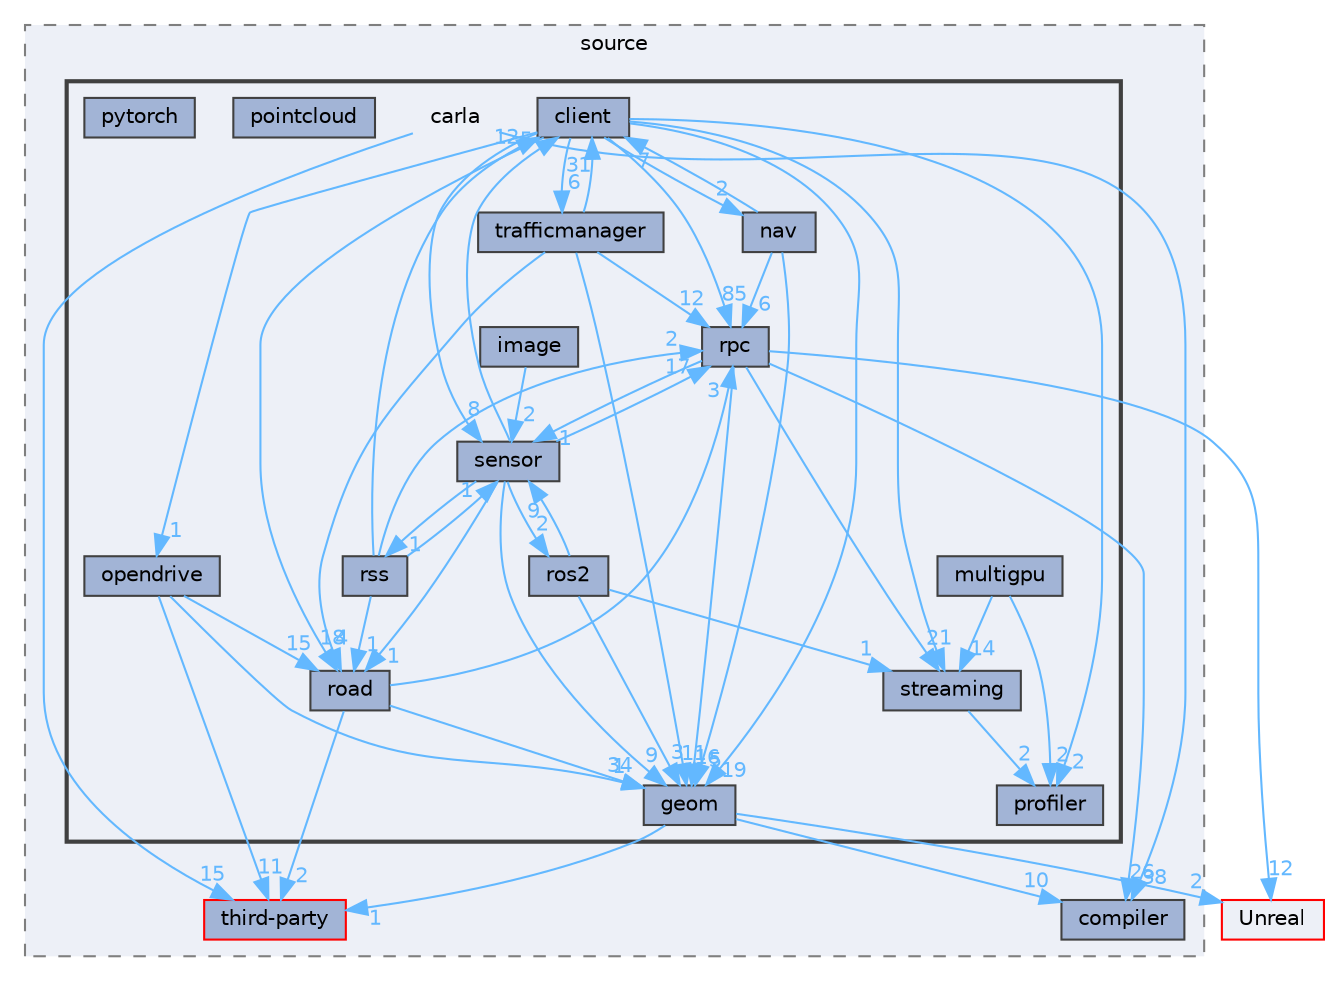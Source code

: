 digraph "carla"
{
 // INTERACTIVE_SVG=YES
 // LATEX_PDF_SIZE
  bgcolor="transparent";
  edge [fontname=Helvetica,fontsize=10,labelfontname=Helvetica,labelfontsize=10];
  node [fontname=Helvetica,fontsize=10,shape=box,height=0.2,width=0.4];
  compound=true
  subgraph clusterdir_b9166249188ce33115fd7d5eed1849f2 {
    graph [ bgcolor="#edf0f7", pencolor="grey50", label="source", fontname=Helvetica,fontsize=10 style="filled,dashed", URL="dir_b9166249188ce33115fd7d5eed1849f2.html",tooltip=""]
  dir_34055573afe2015eca69f034a188d4ce [label="compiler", fillcolor="#a2b4d6", color="grey25", style="filled", URL="dir_34055573afe2015eca69f034a188d4ce.html",tooltip=""];
  dir_cb41432ea01ddbb1240623c7c0fff85f [label="third-party", fillcolor="#a2b4d6", color="red", style="filled", URL="dir_cb41432ea01ddbb1240623c7c0fff85f.html",tooltip=""];
  subgraph clusterdir_b14cdd661f9a7048a44f1771cd402401 {
    graph [ bgcolor="#edf0f7", pencolor="grey25", label="", fontname=Helvetica,fontsize=10 style="filled,bold", URL="dir_b14cdd661f9a7048a44f1771cd402401.html",tooltip=""]
    dir_b14cdd661f9a7048a44f1771cd402401 [shape=plaintext, label="carla"];
  dir_64d7bb605f27024d49af86070bd3f0b6 [label="client", fillcolor="#a2b4d6", color="grey25", style="filled", URL="dir_64d7bb605f27024d49af86070bd3f0b6.html",tooltip=""];
  dir_8b032d9d353dba85c86dc5364d785bbe [label="geom", fillcolor="#a2b4d6", color="grey25", style="filled", URL="dir_8b032d9d353dba85c86dc5364d785bbe.html",tooltip=""];
  dir_f5e43f88654384cf885b20b39b543425 [label="image", fillcolor="#a2b4d6", color="grey25", style="filled", URL="dir_f5e43f88654384cf885b20b39b543425.html",tooltip=""];
  dir_a2af28fa3ae0e0a62585ff5a8c898ebe [label="multigpu", fillcolor="#a2b4d6", color="grey25", style="filled", URL="dir_a2af28fa3ae0e0a62585ff5a8c898ebe.html",tooltip=""];
  dir_ad0f87b2245230d21b267626b2c7750a [label="nav", fillcolor="#a2b4d6", color="grey25", style="filled", URL="dir_ad0f87b2245230d21b267626b2c7750a.html",tooltip=""];
  dir_a02f1db122f1bf0661014bee93740912 [label="opendrive", fillcolor="#a2b4d6", color="grey25", style="filled", URL="dir_a02f1db122f1bf0661014bee93740912.html",tooltip=""];
  dir_ba5554cd20e2d3b81742218af28f1632 [label="pointcloud", fillcolor="#a2b4d6", color="grey25", style="filled", URL="dir_ba5554cd20e2d3b81742218af28f1632.html",tooltip=""];
  dir_a44fab28cda52915bea048e19f74f82b [label="profiler", fillcolor="#a2b4d6", color="grey25", style="filled", URL="dir_a44fab28cda52915bea048e19f74f82b.html",tooltip=""];
  dir_1d6fac9cb22f8ab199e8be0190976796 [label="pytorch", fillcolor="#a2b4d6", color="grey25", style="filled", URL="dir_1d6fac9cb22f8ab199e8be0190976796.html",tooltip=""];
  dir_8afc3b5d71d319c27bc8bd38d925daae [label="road", fillcolor="#a2b4d6", color="grey25", style="filled", URL="dir_8afc3b5d71d319c27bc8bd38d925daae.html",tooltip=""];
  dir_087ce8304d10c4897e4acbeac1a6fcc8 [label="ros2", fillcolor="#a2b4d6", color="grey25", style="filled", URL="dir_087ce8304d10c4897e4acbeac1a6fcc8.html",tooltip=""];
  dir_83201f30ace02cdf218980110872f8a7 [label="rpc", fillcolor="#a2b4d6", color="grey25", style="filled", URL="dir_83201f30ace02cdf218980110872f8a7.html",tooltip=""];
  dir_4ec6c576fb70278fb3ee02e044838f82 [label="rss", fillcolor="#a2b4d6", color="grey25", style="filled", URL="dir_4ec6c576fb70278fb3ee02e044838f82.html",tooltip=""];
  dir_8b842c0ad24262c95de16c440fd51527 [label="sensor", fillcolor="#a2b4d6", color="grey25", style="filled", URL="dir_8b842c0ad24262c95de16c440fd51527.html",tooltip=""];
  dir_6d1a5b6c73cd09063239376f47f02d88 [label="streaming", fillcolor="#a2b4d6", color="grey25", style="filled", URL="dir_6d1a5b6c73cd09063239376f47f02d88.html",tooltip=""];
  dir_a8dbe3691941680fc0b6dad001059c22 [label="trafficmanager", fillcolor="#a2b4d6", color="grey25", style="filled", URL="dir_a8dbe3691941680fc0b6dad001059c22.html",tooltip=""];
  }
  }
  dir_2d15d0715a2692171bd03ed14a4a79af [label="Unreal", fillcolor="#edf0f7", color="red", style="filled", URL="dir_2d15d0715a2692171bd03ed14a4a79af.html",tooltip=""];
  dir_b14cdd661f9a7048a44f1771cd402401->dir_34055573afe2015eca69f034a188d4ce [headlabel="38", labeldistance=1.5 headhref="dir_000005_000012.html" href="dir_000005_000012.html" color="steelblue1" fontcolor="steelblue1"];
  dir_b14cdd661f9a7048a44f1771cd402401->dir_cb41432ea01ddbb1240623c7c0fff85f [headlabel="15", labeldistance=1.5 headhref="dir_000005_000061.html" href="dir_000005_000061.html" color="steelblue1" fontcolor="steelblue1"];
  dir_64d7bb605f27024d49af86070bd3f0b6->dir_83201f30ace02cdf218980110872f8a7 [headlabel="85", labeldistance=1.5 headhref="dir_000008_000045.html" href="dir_000008_000045.html" color="steelblue1" fontcolor="steelblue1"];
  dir_64d7bb605f27024d49af86070bd3f0b6->dir_8afc3b5d71d319c27bc8bd38d925daae [headlabel="18", labeldistance=1.5 headhref="dir_000008_000043.html" href="dir_000008_000043.html" color="steelblue1" fontcolor="steelblue1"];
  dir_64d7bb605f27024d49af86070bd3f0b6->dir_8b032d9d353dba85c86dc5364d785bbe [headlabel="19", labeldistance=1.5 headhref="dir_000008_000018.html" href="dir_000008_000018.html" color="steelblue1" fontcolor="steelblue1"];
  dir_64d7bb605f27024d49af86070bd3f0b6->dir_8b842c0ad24262c95de16c440fd51527 [headlabel="8", labeldistance=1.5 headhref="dir_000008_000049.html" href="dir_000008_000049.html" color="steelblue1" fontcolor="steelblue1"];
  dir_64d7bb605f27024d49af86070bd3f0b6->dir_a02f1db122f1bf0661014bee93740912 [headlabel="1", labeldistance=1.5 headhref="dir_000008_000034.html" href="dir_000008_000034.html" color="steelblue1" fontcolor="steelblue1"];
  dir_64d7bb605f27024d49af86070bd3f0b6->dir_a44fab28cda52915bea048e19f74f82b [headlabel="2", labeldistance=1.5 headhref="dir_000008_000038.html" href="dir_000008_000038.html" color="steelblue1" fontcolor="steelblue1"];
  dir_64d7bb605f27024d49af86070bd3f0b6->dir_a8dbe3691941680fc0b6dad001059c22 [headlabel="6", labeldistance=1.5 headhref="dir_000008_000063.html" href="dir_000008_000063.html" color="steelblue1" fontcolor="steelblue1"];
  dir_64d7bb605f27024d49af86070bd3f0b6->dir_6d1a5b6c73cd09063239376f47f02d88 [headlabel="1", labeldistance=1.5 headhref="dir_000008_000057.html" href="dir_000008_000057.html" color="steelblue1" fontcolor="steelblue1"];
  dir_64d7bb605f27024d49af86070bd3f0b6->dir_ad0f87b2245230d21b267626b2c7750a [headlabel="2", labeldistance=1.5 headhref="dir_000008_000030.html" href="dir_000008_000030.html" color="steelblue1" fontcolor="steelblue1"];
  dir_8b032d9d353dba85c86dc5364d785bbe->dir_2d15d0715a2692171bd03ed14a4a79af [headlabel="2", labeldistance=1.5 headhref="dir_000018_000067.html" href="dir_000018_000067.html" color="steelblue1" fontcolor="steelblue1"];
  dir_8b032d9d353dba85c86dc5364d785bbe->dir_34055573afe2015eca69f034a188d4ce [headlabel="10", labeldistance=1.5 headhref="dir_000018_000012.html" href="dir_000018_000012.html" color="steelblue1" fontcolor="steelblue1"];
  dir_8b032d9d353dba85c86dc5364d785bbe->dir_cb41432ea01ddbb1240623c7c0fff85f [headlabel="1", labeldistance=1.5 headhref="dir_000018_000061.html" href="dir_000018_000061.html" color="steelblue1" fontcolor="steelblue1"];
  dir_f5e43f88654384cf885b20b39b543425->dir_8b842c0ad24262c95de16c440fd51527 [headlabel="2", labeldistance=1.5 headhref="dir_000019_000049.html" href="dir_000019_000049.html" color="steelblue1" fontcolor="steelblue1"];
  dir_a2af28fa3ae0e0a62585ff5a8c898ebe->dir_6d1a5b6c73cd09063239376f47f02d88 [headlabel="14", labeldistance=1.5 headhref="dir_000029_000057.html" href="dir_000029_000057.html" color="steelblue1" fontcolor="steelblue1"];
  dir_a2af28fa3ae0e0a62585ff5a8c898ebe->dir_a44fab28cda52915bea048e19f74f82b [headlabel="2", labeldistance=1.5 headhref="dir_000029_000038.html" href="dir_000029_000038.html" color="steelblue1" fontcolor="steelblue1"];
  dir_ad0f87b2245230d21b267626b2c7750a->dir_64d7bb605f27024d49af86070bd3f0b6 [headlabel="7", labeldistance=1.5 headhref="dir_000030_000008.html" href="dir_000030_000008.html" color="steelblue1" fontcolor="steelblue1"];
  dir_ad0f87b2245230d21b267626b2c7750a->dir_83201f30ace02cdf218980110872f8a7 [headlabel="6", labeldistance=1.5 headhref="dir_000030_000045.html" href="dir_000030_000045.html" color="steelblue1" fontcolor="steelblue1"];
  dir_ad0f87b2245230d21b267626b2c7750a->dir_8b032d9d353dba85c86dc5364d785bbe [headlabel="5", labeldistance=1.5 headhref="dir_000030_000018.html" href="dir_000030_000018.html" color="steelblue1" fontcolor="steelblue1"];
  dir_a02f1db122f1bf0661014bee93740912->dir_8afc3b5d71d319c27bc8bd38d925daae [headlabel="15", labeldistance=1.5 headhref="dir_000034_000043.html" href="dir_000034_000043.html" color="steelblue1" fontcolor="steelblue1"];
  dir_a02f1db122f1bf0661014bee93740912->dir_cb41432ea01ddbb1240623c7c0fff85f [headlabel="11", labeldistance=1.5 headhref="dir_000034_000061.html" href="dir_000034_000061.html" color="steelblue1" fontcolor="steelblue1"];
  dir_a02f1db122f1bf0661014bee93740912->dir_8b032d9d353dba85c86dc5364d785bbe [headlabel="1", labeldistance=1.5 headhref="dir_000034_000018.html" href="dir_000034_000018.html" color="steelblue1" fontcolor="steelblue1"];
  dir_8afc3b5d71d319c27bc8bd38d925daae->dir_83201f30ace02cdf218980110872f8a7 [headlabel="3", labeldistance=1.5 headhref="dir_000043_000045.html" href="dir_000043_000045.html" color="steelblue1" fontcolor="steelblue1"];
  dir_8afc3b5d71d319c27bc8bd38d925daae->dir_8b032d9d353dba85c86dc5364d785bbe [headlabel="34", labeldistance=1.5 headhref="dir_000043_000018.html" href="dir_000043_000018.html" color="steelblue1" fontcolor="steelblue1"];
  dir_8afc3b5d71d319c27bc8bd38d925daae->dir_cb41432ea01ddbb1240623c7c0fff85f [headlabel="2", labeldistance=1.5 headhref="dir_000043_000061.html" href="dir_000043_000061.html" color="steelblue1" fontcolor="steelblue1"];
  dir_087ce8304d10c4897e4acbeac1a6fcc8->dir_6d1a5b6c73cd09063239376f47f02d88 [headlabel="1", labeldistance=1.5 headhref="dir_000044_000057.html" href="dir_000044_000057.html" color="steelblue1" fontcolor="steelblue1"];
  dir_087ce8304d10c4897e4acbeac1a6fcc8->dir_8b032d9d353dba85c86dc5364d785bbe [headlabel="3", labeldistance=1.5 headhref="dir_000044_000018.html" href="dir_000044_000018.html" color="steelblue1" fontcolor="steelblue1"];
  dir_087ce8304d10c4897e4acbeac1a6fcc8->dir_8b842c0ad24262c95de16c440fd51527 [headlabel="9", labeldistance=1.5 headhref="dir_000044_000049.html" href="dir_000044_000049.html" color="steelblue1" fontcolor="steelblue1"];
  dir_83201f30ace02cdf218980110872f8a7->dir_2d15d0715a2692171bd03ed14a4a79af [headlabel="12", labeldistance=1.5 headhref="dir_000045_000067.html" href="dir_000045_000067.html" color="steelblue1" fontcolor="steelblue1"];
  dir_83201f30ace02cdf218980110872f8a7->dir_34055573afe2015eca69f034a188d4ce [headlabel="26", labeldistance=1.5 headhref="dir_000045_000012.html" href="dir_000045_000012.html" color="steelblue1" fontcolor="steelblue1"];
  dir_83201f30ace02cdf218980110872f8a7->dir_6d1a5b6c73cd09063239376f47f02d88 [headlabel="2", labeldistance=1.5 headhref="dir_000045_000057.html" href="dir_000045_000057.html" color="steelblue1" fontcolor="steelblue1"];
  dir_83201f30ace02cdf218980110872f8a7->dir_8b032d9d353dba85c86dc5364d785bbe [headlabel="16", labeldistance=1.5 headhref="dir_000045_000018.html" href="dir_000045_000018.html" color="steelblue1" fontcolor="steelblue1"];
  dir_83201f30ace02cdf218980110872f8a7->dir_8b842c0ad24262c95de16c440fd51527 [headlabel="1", labeldistance=1.5 headhref="dir_000045_000049.html" href="dir_000045_000049.html" color="steelblue1" fontcolor="steelblue1"];
  dir_4ec6c576fb70278fb3ee02e044838f82->dir_64d7bb605f27024d49af86070bd3f0b6 [headlabel="12", labeldistance=1.5 headhref="dir_000046_000008.html" href="dir_000046_000008.html" color="steelblue1" fontcolor="steelblue1"];
  dir_4ec6c576fb70278fb3ee02e044838f82->dir_83201f30ace02cdf218980110872f8a7 [headlabel="2", labeldistance=1.5 headhref="dir_000046_000045.html" href="dir_000046_000045.html" color="steelblue1" fontcolor="steelblue1"];
  dir_4ec6c576fb70278fb3ee02e044838f82->dir_8afc3b5d71d319c27bc8bd38d925daae [headlabel="1", labeldistance=1.5 headhref="dir_000046_000043.html" href="dir_000046_000043.html" color="steelblue1" fontcolor="steelblue1"];
  dir_4ec6c576fb70278fb3ee02e044838f82->dir_8b842c0ad24262c95de16c440fd51527 [headlabel="1", labeldistance=1.5 headhref="dir_000046_000049.html" href="dir_000046_000049.html" color="steelblue1" fontcolor="steelblue1"];
  dir_8b842c0ad24262c95de16c440fd51527->dir_087ce8304d10c4897e4acbeac1a6fcc8 [headlabel="2", labeldistance=1.5 headhref="dir_000049_000044.html" href="dir_000049_000044.html" color="steelblue1" fontcolor="steelblue1"];
  dir_8b842c0ad24262c95de16c440fd51527->dir_4ec6c576fb70278fb3ee02e044838f82 [headlabel="1", labeldistance=1.5 headhref="dir_000049_000046.html" href="dir_000049_000046.html" color="steelblue1" fontcolor="steelblue1"];
  dir_8b842c0ad24262c95de16c440fd51527->dir_64d7bb605f27024d49af86070bd3f0b6 [headlabel="5", labeldistance=1.5 headhref="dir_000049_000008.html" href="dir_000049_000008.html" color="steelblue1" fontcolor="steelblue1"];
  dir_8b842c0ad24262c95de16c440fd51527->dir_83201f30ace02cdf218980110872f8a7 [headlabel="17", labeldistance=1.5 headhref="dir_000049_000045.html" href="dir_000049_000045.html" color="steelblue1" fontcolor="steelblue1"];
  dir_8b842c0ad24262c95de16c440fd51527->dir_8afc3b5d71d319c27bc8bd38d925daae [headlabel="1", labeldistance=1.5 headhref="dir_000049_000043.html" href="dir_000049_000043.html" color="steelblue1" fontcolor="steelblue1"];
  dir_8b842c0ad24262c95de16c440fd51527->dir_8b032d9d353dba85c86dc5364d785bbe [headlabel="9", labeldistance=1.5 headhref="dir_000049_000018.html" href="dir_000049_000018.html" color="steelblue1" fontcolor="steelblue1"];
  dir_6d1a5b6c73cd09063239376f47f02d88->dir_a44fab28cda52915bea048e19f74f82b [headlabel="2", labeldistance=1.5 headhref="dir_000057_000038.html" href="dir_000057_000038.html" color="steelblue1" fontcolor="steelblue1"];
  dir_a8dbe3691941680fc0b6dad001059c22->dir_64d7bb605f27024d49af86070bd3f0b6 [headlabel="31", labeldistance=1.5 headhref="dir_000063_000008.html" href="dir_000063_000008.html" color="steelblue1" fontcolor="steelblue1"];
  dir_a8dbe3691941680fc0b6dad001059c22->dir_83201f30ace02cdf218980110872f8a7 [headlabel="12", labeldistance=1.5 headhref="dir_000063_000045.html" href="dir_000063_000045.html" color="steelblue1" fontcolor="steelblue1"];
  dir_a8dbe3691941680fc0b6dad001059c22->dir_8afc3b5d71d319c27bc8bd38d925daae [headlabel="4", labeldistance=1.5 headhref="dir_000063_000043.html" href="dir_000063_000043.html" color="steelblue1" fontcolor="steelblue1"];
  dir_a8dbe3691941680fc0b6dad001059c22->dir_8b032d9d353dba85c86dc5364d785bbe [headlabel="11", labeldistance=1.5 headhref="dir_000063_000018.html" href="dir_000063_000018.html" color="steelblue1" fontcolor="steelblue1"];
}
